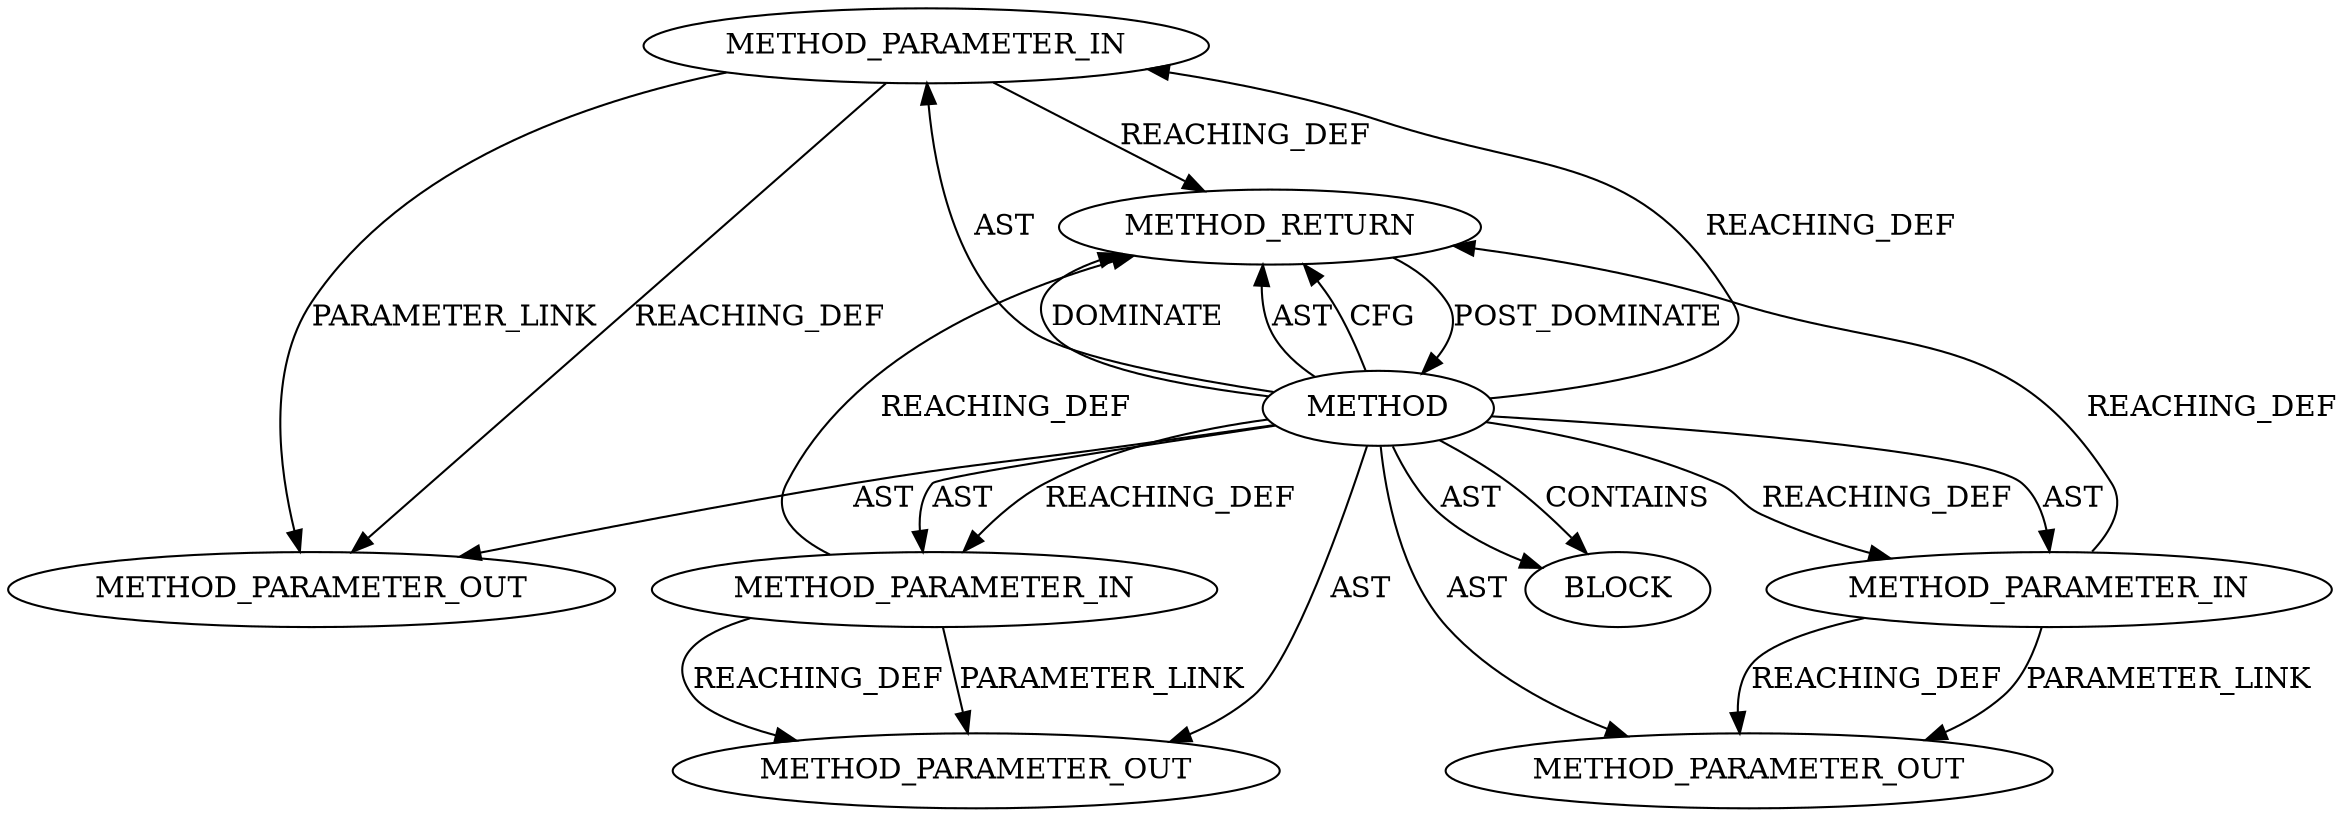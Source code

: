digraph {
  12548 [label=METHOD_PARAMETER_IN ORDER=1 CODE="p1" IS_VARIADIC=false TYPE_FULL_NAME="ANY" EVALUATION_STRATEGY="BY_VALUE" INDEX=1 NAME="p1"]
  13470 [label=METHOD_PARAMETER_OUT ORDER=3 CODE="p3" IS_VARIADIC=false TYPE_FULL_NAME="ANY" EVALUATION_STRATEGY="BY_VALUE" INDEX=3 NAME="p3"]
  12550 [label=METHOD_PARAMETER_IN ORDER=3 CODE="p3" IS_VARIADIC=false TYPE_FULL_NAME="ANY" EVALUATION_STRATEGY="BY_VALUE" INDEX=3 NAME="p3"]
  13469 [label=METHOD_PARAMETER_OUT ORDER=2 CODE="p2" IS_VARIADIC=false TYPE_FULL_NAME="ANY" EVALUATION_STRATEGY="BY_VALUE" INDEX=2 NAME="p2"]
  12551 [label=BLOCK ORDER=1 ARGUMENT_INDEX=1 CODE="<empty>" TYPE_FULL_NAME="ANY"]
  12547 [label=METHOD AST_PARENT_TYPE="NAMESPACE_BLOCK" AST_PARENT_FULL_NAME="<global>" ORDER=0 CODE="<empty>" FULL_NAME="ceph_encode_copy" IS_EXTERNAL=true FILENAME="<empty>" SIGNATURE="" NAME="ceph_encode_copy"]
  13468 [label=METHOD_PARAMETER_OUT ORDER=1 CODE="p1" IS_VARIADIC=false TYPE_FULL_NAME="ANY" EVALUATION_STRATEGY="BY_VALUE" INDEX=1 NAME="p1"]
  12549 [label=METHOD_PARAMETER_IN ORDER=2 CODE="p2" IS_VARIADIC=false TYPE_FULL_NAME="ANY" EVALUATION_STRATEGY="BY_VALUE" INDEX=2 NAME="p2"]
  12552 [label=METHOD_RETURN ORDER=2 CODE="RET" TYPE_FULL_NAME="ANY" EVALUATION_STRATEGY="BY_VALUE"]
  12550 -> 13470 [label=REACHING_DEF VARIABLE="p3"]
  12547 -> 12549 [label=REACHING_DEF VARIABLE=""]
  12547 -> 12552 [label=DOMINATE ]
  12547 -> 12551 [label=CONTAINS ]
  12547 -> 12551 [label=AST ]
  12547 -> 13470 [label=AST ]
  12550 -> 12552 [label=REACHING_DEF VARIABLE="p3"]
  12552 -> 12547 [label=POST_DOMINATE ]
  12549 -> 13469 [label=PARAMETER_LINK ]
  12547 -> 13469 [label=AST ]
  12548 -> 13468 [label=REACHING_DEF VARIABLE="p1"]
  12547 -> 12550 [label=AST ]
  12547 -> 12550 [label=REACHING_DEF VARIABLE=""]
  12549 -> 12552 [label=REACHING_DEF VARIABLE="p2"]
  12547 -> 12549 [label=AST ]
  12550 -> 13470 [label=PARAMETER_LINK ]
  12547 -> 12548 [label=AST ]
  12548 -> 13468 [label=PARAMETER_LINK ]
  12547 -> 12552 [label=AST ]
  12547 -> 13468 [label=AST ]
  12548 -> 12552 [label=REACHING_DEF VARIABLE="p1"]
  12549 -> 13469 [label=REACHING_DEF VARIABLE="p2"]
  12547 -> 12548 [label=REACHING_DEF VARIABLE=""]
  12547 -> 12552 [label=CFG ]
}
